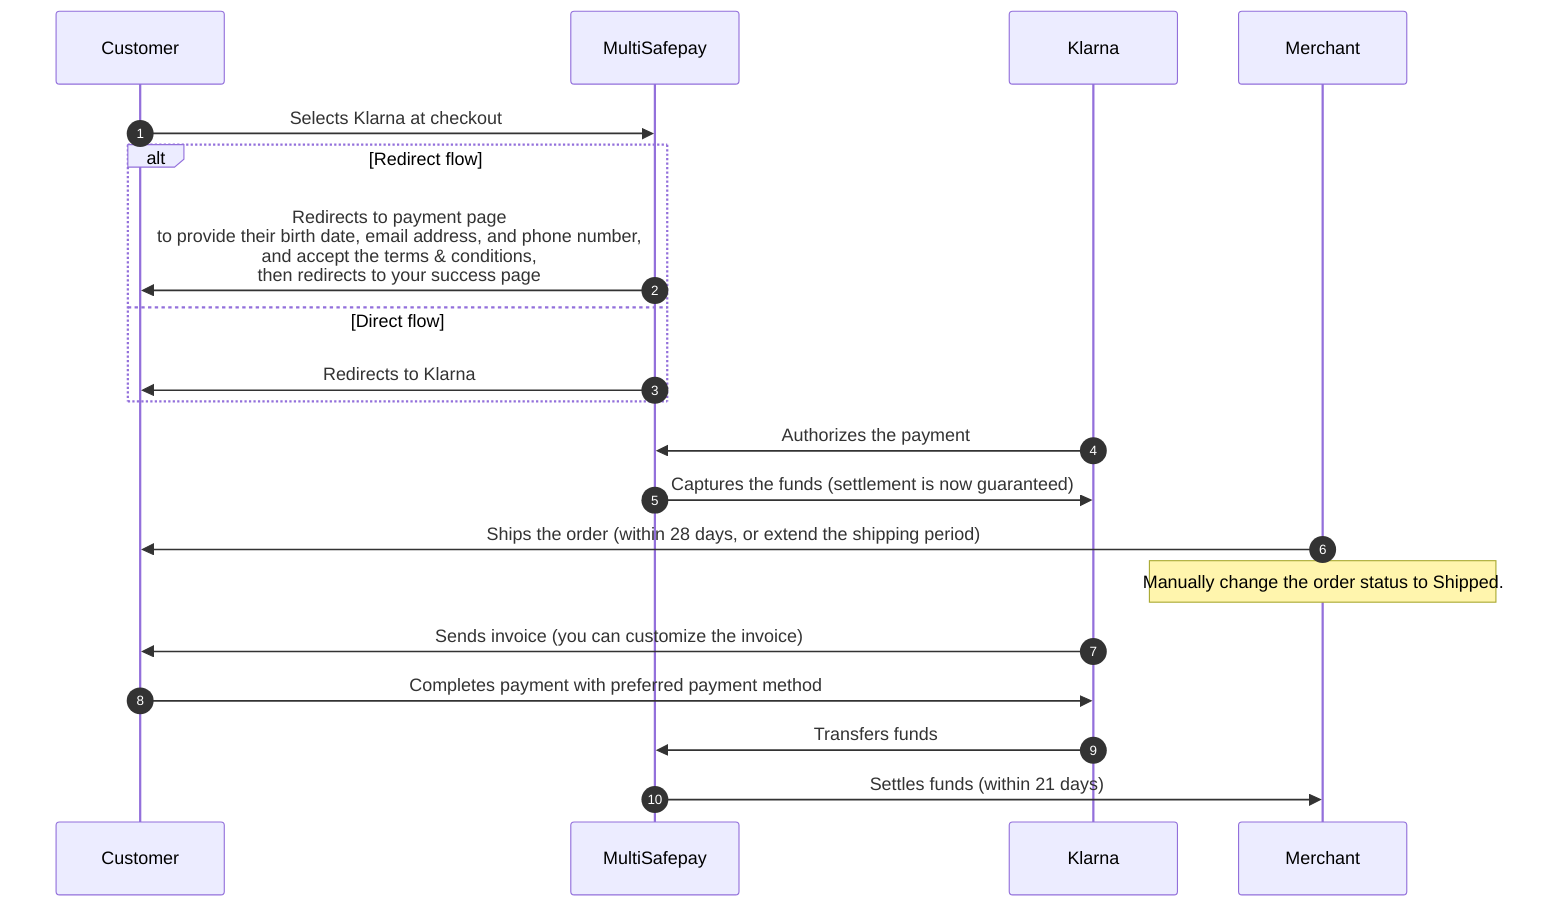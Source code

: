 sequenceDiagram
    autonumber
    participant C as Customer
    participant Mu as MultiSafepay
    participant K as Klarna
    participant Me as Merchant

    C->>Mu: Selects Klarna at checkout
    alt Redirect flow
    Mu->>C: Redirects to payment page <br> to provide their birth date, email address, and phone number, <br> and accept the terms & conditions, <br> then redirects to your success page
    else Direct flow
    Mu->>C: Redirects to Klarna
    end
    K->>Mu: Authorizes the payment
    Mu->>K: Captures the funds (settlement is now guaranteed)
    Me->>C: Ships the order (within 28 days, or extend the shipping period)
    Note over Me: Manually change the order status to Shipped. 
    K->>C: Sends invoice (you can customize the invoice) 
    C->>K: Completes payment with preferred payment method
    K->>Mu: Transfers funds 
    Mu->>Me: Settles funds (within 21 days)